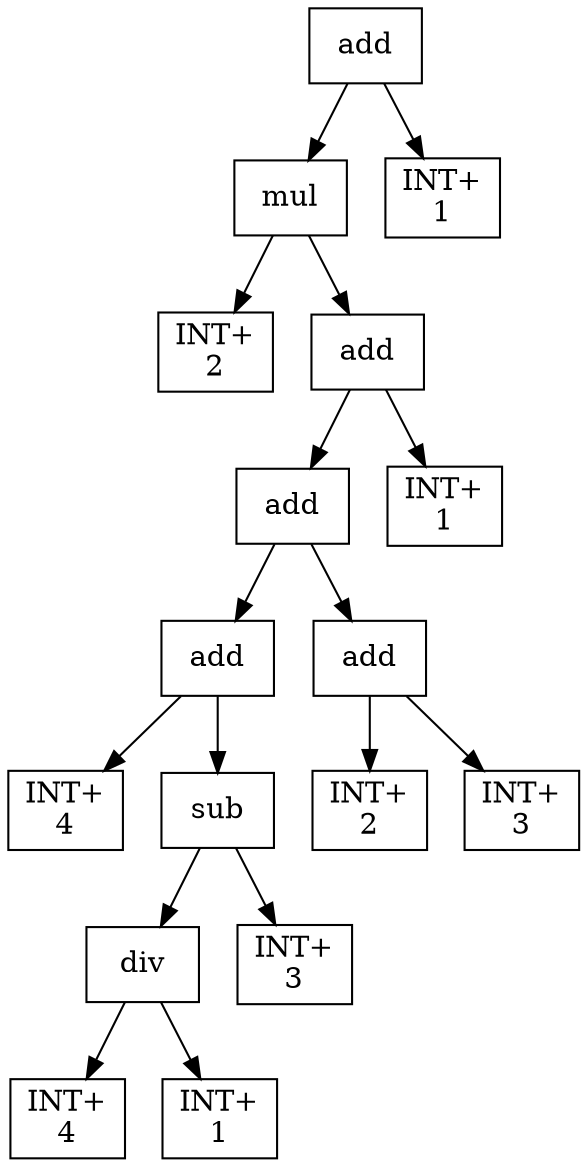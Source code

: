 digraph expr {
  node [shape=box];
  n1 [label="add"];
  n2 [label="mul"];
  n3 [label="INT+\n2"];
  n4 [label="add"];
  n5 [label="add"];
  n6 [label="add"];
  n7 [label="INT+\n4"];
  n8 [label="sub"];
  n9 [label="div"];
  n10 [label="INT+\n4"];
  n11 [label="INT+\n1"];
  n9 -> n10;
  n9 -> n11;
  n12 [label="INT+\n3"];
  n8 -> n9;
  n8 -> n12;
  n6 -> n7;
  n6 -> n8;
  n13 [label="add"];
  n14 [label="INT+\n2"];
  n15 [label="INT+\n3"];
  n13 -> n14;
  n13 -> n15;
  n5 -> n6;
  n5 -> n13;
  n16 [label="INT+\n1"];
  n4 -> n5;
  n4 -> n16;
  n2 -> n3;
  n2 -> n4;
  n17 [label="INT+\n1"];
  n1 -> n2;
  n1 -> n17;
}